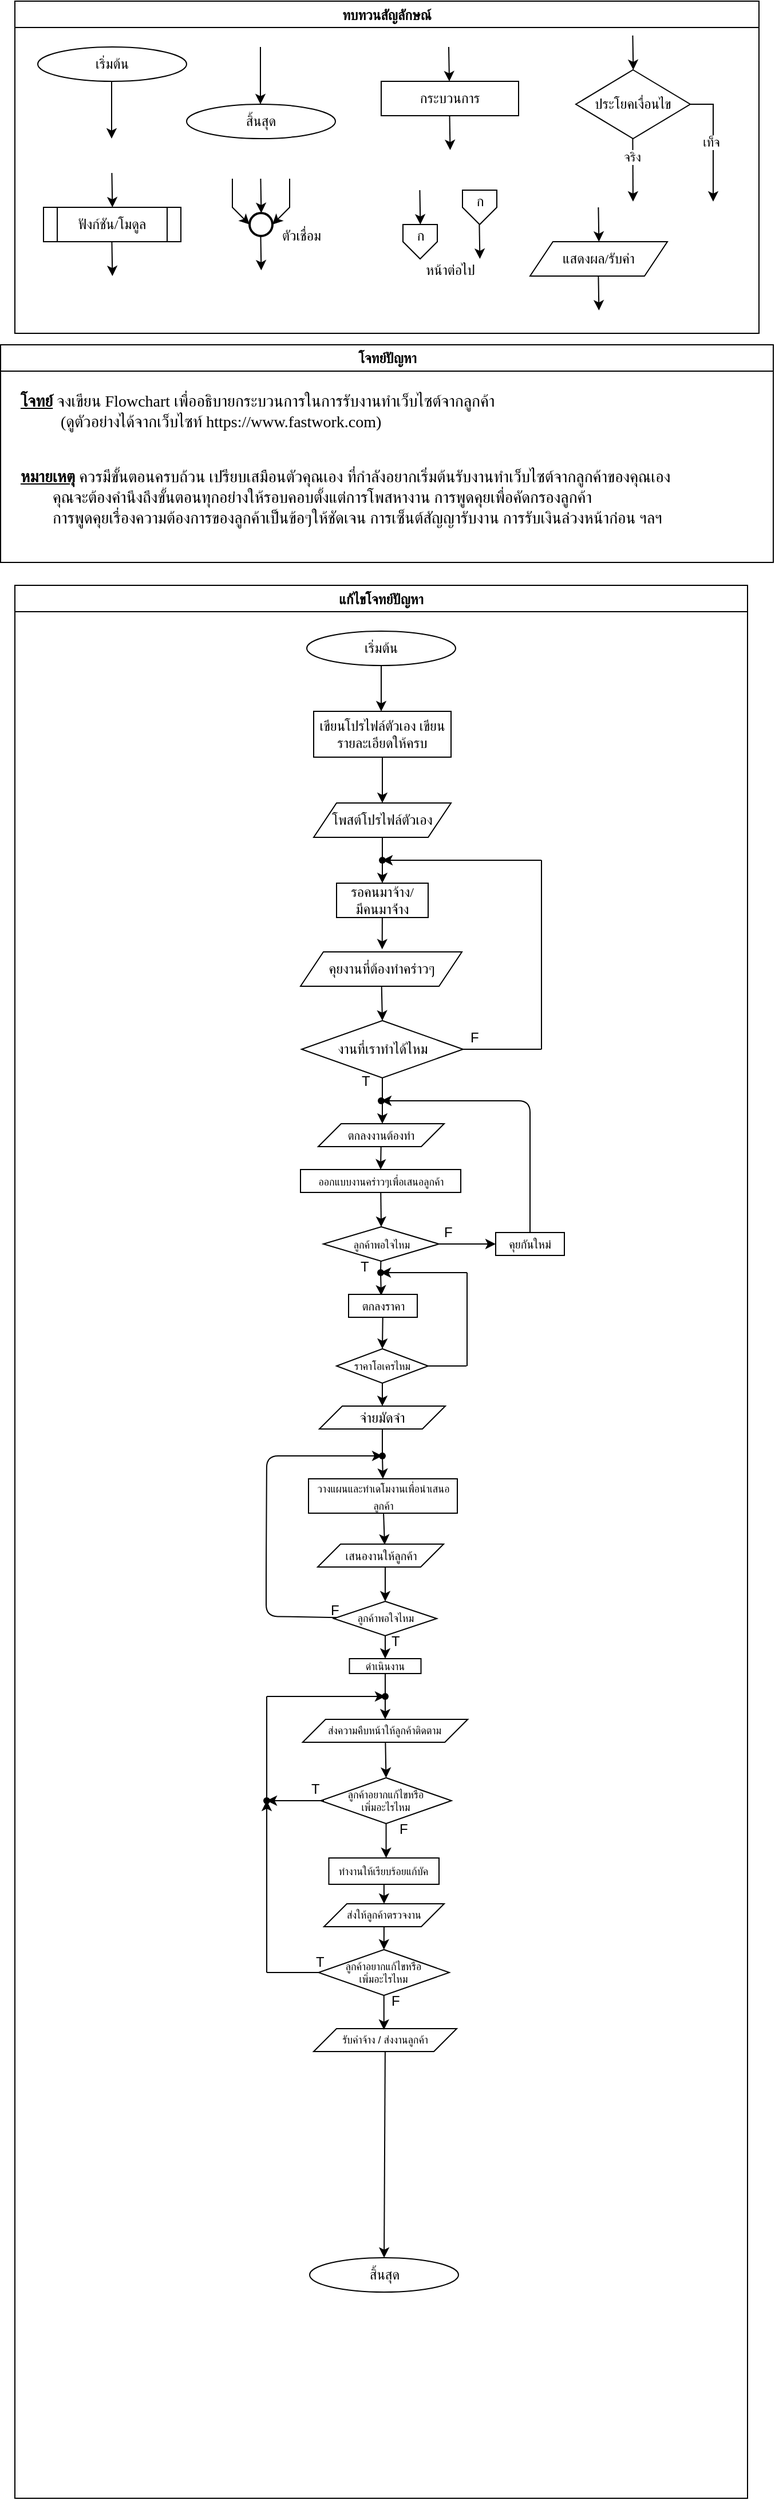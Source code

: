 <mxfile>
    <diagram id="C5RBs43oDa-KdzZeNtuy" name="Page-1">
        <mxGraphModel dx="4416" dy="2227" grid="1" gridSize="10" guides="1" tooltips="1" connect="1" arrows="1" fold="1" page="1" pageScale="1" pageWidth="827" pageHeight="1169" math="0" shadow="0">
            <root>
                <mxCell id="WIyWlLk6GJQsqaUBKTNV-0"/>
                <mxCell id="WIyWlLk6GJQsqaUBKTNV-1" parent="WIyWlLk6GJQsqaUBKTNV-0"/>
                <mxCell id="M7CGMbNuYNeq0SnUNNgH-6" value="ทบทวนสัญลักษณ์" style="swimlane;fontFamily=Sarabun;fontSource=https%3A%2F%2Ffonts.googleapis.com%2Fcss%3Ffamily%3DSarabun;" parent="WIyWlLk6GJQsqaUBKTNV-1" vertex="1">
                    <mxGeometry x="-720" y="20" width="650" height="290" as="geometry"/>
                </mxCell>
                <mxCell id="M7CGMbNuYNeq0SnUNNgH-2" value="&lt;font data-font-src=&quot;https://fonts.googleapis.com/css?family=Sarabun&quot; face=&quot;Sarabun&quot;&gt;เริ่มต้น&lt;/font&gt;" style="ellipse;whiteSpace=wrap;html=1;" parent="M7CGMbNuYNeq0SnUNNgH-6" vertex="1">
                    <mxGeometry x="20" y="40" width="130" height="30" as="geometry"/>
                </mxCell>
                <mxCell id="M7CGMbNuYNeq0SnUNNgH-5" value="" style="endArrow=classic;html=1;rounded=0;" parent="M7CGMbNuYNeq0SnUNNgH-6" edge="1">
                    <mxGeometry width="50" height="50" relative="1" as="geometry">
                        <mxPoint x="84.5" y="70" as="sourcePoint"/>
                        <mxPoint x="84.5" y="120" as="targetPoint"/>
                    </mxGeometry>
                </mxCell>
                <mxCell id="M7CGMbNuYNeq0SnUNNgH-3" value="&lt;font face=&quot;Sarabun&quot;&gt;สิ้นสุด&lt;/font&gt;" style="ellipse;whiteSpace=wrap;html=1;" parent="M7CGMbNuYNeq0SnUNNgH-6" vertex="1">
                    <mxGeometry x="150" y="90" width="130" height="30" as="geometry"/>
                </mxCell>
                <mxCell id="M7CGMbNuYNeq0SnUNNgH-4" value="" style="endArrow=classic;html=1;rounded=0;" parent="M7CGMbNuYNeq0SnUNNgH-6" edge="1">
                    <mxGeometry width="50" height="50" relative="1" as="geometry">
                        <mxPoint x="214.5" y="40" as="sourcePoint"/>
                        <mxPoint x="214.5" y="90" as="targetPoint"/>
                    </mxGeometry>
                </mxCell>
                <mxCell id="mvioNwK95yMqdUQ73LqQ-0" value="กระบวนการ" style="rounded=0;whiteSpace=wrap;html=1;fontFamily=Sarabun;fontSource=https%3A%2F%2Ffonts.googleapis.com%2Fcss%3Ffamily%3DSarabun;" parent="M7CGMbNuYNeq0SnUNNgH-6" vertex="1">
                    <mxGeometry x="320" y="70" width="120" height="30" as="geometry"/>
                </mxCell>
                <mxCell id="mvioNwK95yMqdUQ73LqQ-1" value="" style="endArrow=classic;html=1;rounded=0;" parent="M7CGMbNuYNeq0SnUNNgH-6" edge="1">
                    <mxGeometry width="50" height="50" relative="1" as="geometry">
                        <mxPoint x="379" y="40" as="sourcePoint"/>
                        <mxPoint x="379.5" y="70" as="targetPoint"/>
                    </mxGeometry>
                </mxCell>
                <mxCell id="mvioNwK95yMqdUQ73LqQ-2" value="" style="endArrow=classic;html=1;rounded=0;" parent="M7CGMbNuYNeq0SnUNNgH-6" edge="1">
                    <mxGeometry width="50" height="50" relative="1" as="geometry">
                        <mxPoint x="379.75" y="100" as="sourcePoint"/>
                        <mxPoint x="380.25" y="130" as="targetPoint"/>
                    </mxGeometry>
                </mxCell>
                <mxCell id="mvioNwK95yMqdUQ73LqQ-3" value="ประโยคเงื่อนไข" style="rhombus;whiteSpace=wrap;html=1;fontFamily=Sarabun;fontSource=https%3A%2F%2Ffonts.googleapis.com%2Fcss%3Ffamily%3DSarabun;" parent="M7CGMbNuYNeq0SnUNNgH-6" vertex="1">
                    <mxGeometry x="490" y="60" width="100" height="60" as="geometry"/>
                </mxCell>
                <mxCell id="mvioNwK95yMqdUQ73LqQ-4" value="" style="endArrow=classic;html=1;rounded=0;" parent="M7CGMbNuYNeq0SnUNNgH-6" edge="1">
                    <mxGeometry width="50" height="50" relative="1" as="geometry">
                        <mxPoint x="539.71" y="30" as="sourcePoint"/>
                        <mxPoint x="540.21" y="60" as="targetPoint"/>
                    </mxGeometry>
                </mxCell>
                <mxCell id="mvioNwK95yMqdUQ73LqQ-5" value="" style="endArrow=classic;html=1;rounded=0;" parent="M7CGMbNuYNeq0SnUNNgH-6" edge="1">
                    <mxGeometry width="50" height="50" relative="1" as="geometry">
                        <mxPoint x="539.71" y="120" as="sourcePoint"/>
                        <mxPoint x="540" y="175" as="targetPoint"/>
                    </mxGeometry>
                </mxCell>
                <mxCell id="mvioNwK95yMqdUQ73LqQ-7" value="จริง" style="edgeLabel;html=1;align=center;verticalAlign=middle;resizable=0;points=[];fontFamily=Sarabun;fontSource=https%3A%2F%2Ffonts.googleapis.com%2Fcss%3Ffamily%3DSarabun;" parent="mvioNwK95yMqdUQ73LqQ-5" vertex="1" connectable="0">
                    <mxGeometry x="-0.414" y="-1" relative="1" as="geometry">
                        <mxPoint as="offset"/>
                    </mxGeometry>
                </mxCell>
                <mxCell id="mvioNwK95yMqdUQ73LqQ-6" value="" style="endArrow=classic;html=1;rounded=0;exitX=1;exitY=0.5;exitDx=0;exitDy=0;" parent="M7CGMbNuYNeq0SnUNNgH-6" source="mvioNwK95yMqdUQ73LqQ-3" edge="1">
                    <mxGeometry width="50" height="50" relative="1" as="geometry">
                        <mxPoint x="620" y="95" as="sourcePoint"/>
                        <mxPoint x="610" y="175" as="targetPoint"/>
                        <Array as="points">
                            <mxPoint x="610" y="90"/>
                        </Array>
                    </mxGeometry>
                </mxCell>
                <mxCell id="mvioNwK95yMqdUQ73LqQ-8" value="&lt;font data-font-src=&quot;https://fonts.googleapis.com/css?family=Sarabun&quot; face=&quot;Sarabun&quot;&gt;เท็จ&lt;/font&gt;" style="edgeLabel;html=1;align=center;verticalAlign=middle;resizable=0;points=[];" parent="mvioNwK95yMqdUQ73LqQ-6" vertex="1" connectable="0">
                    <mxGeometry x="-0.002" y="-2" relative="1" as="geometry">
                        <mxPoint as="offset"/>
                    </mxGeometry>
                </mxCell>
                <mxCell id="mvioNwK95yMqdUQ73LqQ-9" value="&lt;font data-font-src=&quot;https://fonts.googleapis.com/css?family=Sarabun&quot; face=&quot;Sarabun&quot;&gt;ฟังก์ชัน/โมดูล&lt;/font&gt;" style="shape=process;whiteSpace=wrap;html=1;backgroundOutline=1;" parent="M7CGMbNuYNeq0SnUNNgH-6" vertex="1">
                    <mxGeometry x="25" y="180" width="120" height="30" as="geometry"/>
                </mxCell>
                <mxCell id="mvioNwK95yMqdUQ73LqQ-11" value="" style="endArrow=classic;html=1;rounded=0;" parent="M7CGMbNuYNeq0SnUNNgH-6" edge="1">
                    <mxGeometry width="50" height="50" relative="1" as="geometry">
                        <mxPoint x="84.71" y="150" as="sourcePoint"/>
                        <mxPoint x="85.21" y="180" as="targetPoint"/>
                    </mxGeometry>
                </mxCell>
                <mxCell id="mvioNwK95yMqdUQ73LqQ-12" value="" style="endArrow=classic;html=1;rounded=0;" parent="M7CGMbNuYNeq0SnUNNgH-6" edge="1">
                    <mxGeometry width="50" height="50" relative="1" as="geometry">
                        <mxPoint x="84.71" y="210" as="sourcePoint"/>
                        <mxPoint x="85.21" y="240" as="targetPoint"/>
                    </mxGeometry>
                </mxCell>
                <mxCell id="mvioNwK95yMqdUQ73LqQ-13" value="" style="strokeWidth=2;html=1;shape=mxgraph.flowchart.start_2;whiteSpace=wrap;" parent="M7CGMbNuYNeq0SnUNNgH-6" vertex="1">
                    <mxGeometry x="205" y="185" width="20" height="20" as="geometry"/>
                </mxCell>
                <mxCell id="mvioNwK95yMqdUQ73LqQ-16" value="" style="endArrow=classic;html=1;rounded=0;" parent="M7CGMbNuYNeq0SnUNNgH-6" edge="1">
                    <mxGeometry width="50" height="50" relative="1" as="geometry">
                        <mxPoint x="214.71" y="155" as="sourcePoint"/>
                        <mxPoint x="215.21" y="185" as="targetPoint"/>
                    </mxGeometry>
                </mxCell>
                <mxCell id="mvioNwK95yMqdUQ73LqQ-17" value="" style="endArrow=classic;html=1;rounded=0;entryX=0;entryY=0.5;entryDx=0;entryDy=0;entryPerimeter=0;" parent="M7CGMbNuYNeq0SnUNNgH-6" target="mvioNwK95yMqdUQ73LqQ-13" edge="1">
                    <mxGeometry width="50" height="50" relative="1" as="geometry">
                        <mxPoint x="190.0" y="155" as="sourcePoint"/>
                        <mxPoint x="190.5" y="185" as="targetPoint"/>
                        <Array as="points">
                            <mxPoint x="190" y="180"/>
                        </Array>
                    </mxGeometry>
                </mxCell>
                <mxCell id="mvioNwK95yMqdUQ73LqQ-18" value="" style="endArrow=classic;html=1;rounded=0;entryX=1;entryY=0.5;entryDx=0;entryDy=0;entryPerimeter=0;" parent="M7CGMbNuYNeq0SnUNNgH-6" target="mvioNwK95yMqdUQ73LqQ-13" edge="1">
                    <mxGeometry width="50" height="50" relative="1" as="geometry">
                        <mxPoint x="240.0" y="155" as="sourcePoint"/>
                        <mxPoint x="240.5" y="185" as="targetPoint"/>
                        <Array as="points">
                            <mxPoint x="240" y="180"/>
                        </Array>
                    </mxGeometry>
                </mxCell>
                <mxCell id="mvioNwK95yMqdUQ73LqQ-19" value="" style="endArrow=classic;html=1;rounded=0;" parent="M7CGMbNuYNeq0SnUNNgH-6" edge="1">
                    <mxGeometry width="50" height="50" relative="1" as="geometry">
                        <mxPoint x="214.71" y="205" as="sourcePoint"/>
                        <mxPoint x="215.21" y="235" as="targetPoint"/>
                    </mxGeometry>
                </mxCell>
                <mxCell id="mvioNwK95yMqdUQ73LqQ-20" value="&lt;font data-font-src=&quot;https://fonts.googleapis.com/css?family=Sarabun&quot; face=&quot;Sarabun&quot;&gt;ตัวเชื่อม&lt;/font&gt;" style="text;html=1;align=center;verticalAlign=middle;resizable=0;points=[];autosize=1;strokeColor=none;fillColor=none;" parent="M7CGMbNuYNeq0SnUNNgH-6" vertex="1">
                    <mxGeometry x="220" y="190" width="60" height="30" as="geometry"/>
                </mxCell>
                <mxCell id="mvioNwK95yMqdUQ73LqQ-25" value="" style="endArrow=classic;html=1;rounded=0;" parent="M7CGMbNuYNeq0SnUNNgH-6" edge="1">
                    <mxGeometry width="50" height="50" relative="1" as="geometry">
                        <mxPoint x="353.71" y="165" as="sourcePoint"/>
                        <mxPoint x="354.21" y="195" as="targetPoint"/>
                    </mxGeometry>
                </mxCell>
                <mxCell id="mvioNwK95yMqdUQ73LqQ-21" value="" style="verticalLabelPosition=bottom;verticalAlign=top;html=1;shape=offPageConnector;rounded=0;size=0.5;" parent="M7CGMbNuYNeq0SnUNNgH-6" vertex="1">
                    <mxGeometry x="339" y="195" width="30" height="30" as="geometry"/>
                </mxCell>
                <mxCell id="mvioNwK95yMqdUQ73LqQ-26" value="" style="endArrow=classic;html=1;rounded=0;" parent="M7CGMbNuYNeq0SnUNNgH-6" edge="1">
                    <mxGeometry width="50" height="50" relative="1" as="geometry">
                        <mxPoint x="405.71" y="195" as="sourcePoint"/>
                        <mxPoint x="406.21" y="225" as="targetPoint"/>
                    </mxGeometry>
                </mxCell>
                <mxCell id="mvioNwK95yMqdUQ73LqQ-27" value="" style="verticalLabelPosition=bottom;verticalAlign=top;html=1;shape=offPageConnector;rounded=0;size=0.5;" parent="M7CGMbNuYNeq0SnUNNgH-6" vertex="1">
                    <mxGeometry x="391" y="165" width="30" height="30" as="geometry"/>
                </mxCell>
                <mxCell id="mvioNwK95yMqdUQ73LqQ-28" value="หน้าต่อไป" style="text;html=1;align=center;verticalAlign=middle;resizable=0;points=[];autosize=1;strokeColor=none;fillColor=none;fontFamily=Sarabun;fontSource=https%3A%2F%2Ffonts.googleapis.com%2Fcss%3Ffamily%3DSarabun;" parent="M7CGMbNuYNeq0SnUNNgH-6" vertex="1">
                    <mxGeometry x="345" y="220" width="70" height="30" as="geometry"/>
                </mxCell>
                <mxCell id="mvioNwK95yMqdUQ73LqQ-29" value="ก" style="text;html=1;align=center;verticalAlign=middle;resizable=0;points=[];autosize=1;strokeColor=none;fillColor=none;fontFamily=Sarabun;fontSource=https%3A%2F%2Ffonts.googleapis.com%2Fcss%3Ffamily%3DSarabun;" parent="M7CGMbNuYNeq0SnUNNgH-6" vertex="1">
                    <mxGeometry x="339" y="190" width="30" height="30" as="geometry"/>
                </mxCell>
                <mxCell id="mvioNwK95yMqdUQ73LqQ-30" value="ก" style="text;html=1;align=center;verticalAlign=middle;resizable=0;points=[];autosize=1;strokeColor=none;fillColor=none;fontFamily=Sarabun;fontSource=https%3A%2F%2Ffonts.googleapis.com%2Fcss%3Ffamily%3DSarabun;" parent="M7CGMbNuYNeq0SnUNNgH-6" vertex="1">
                    <mxGeometry x="391" y="160" width="30" height="30" as="geometry"/>
                </mxCell>
                <mxCell id="mvioNwK95yMqdUQ73LqQ-32" value="แสดงผล/รับค่า" style="shape=parallelogram;perimeter=parallelogramPerimeter;whiteSpace=wrap;html=1;fixedSize=1;fontFamily=Sarabun;fontSource=https%3A%2F%2Ffonts.googleapis.com%2Fcss%3Ffamily%3DSarabun;" parent="M7CGMbNuYNeq0SnUNNgH-6" vertex="1">
                    <mxGeometry x="450" y="210" width="120" height="30" as="geometry"/>
                </mxCell>
                <mxCell id="mvioNwK95yMqdUQ73LqQ-33" value="" style="endArrow=classic;html=1;rounded=0;" parent="M7CGMbNuYNeq0SnUNNgH-6" edge="1">
                    <mxGeometry width="50" height="50" relative="1" as="geometry">
                        <mxPoint x="509.71" y="180" as="sourcePoint"/>
                        <mxPoint x="510.21" y="210" as="targetPoint"/>
                    </mxGeometry>
                </mxCell>
                <mxCell id="mvioNwK95yMqdUQ73LqQ-34" value="" style="endArrow=classic;html=1;rounded=0;" parent="M7CGMbNuYNeq0SnUNNgH-6" edge="1">
                    <mxGeometry width="50" height="50" relative="1" as="geometry">
                        <mxPoint x="509.71" y="240" as="sourcePoint"/>
                        <mxPoint x="510.21" y="270" as="targetPoint"/>
                    </mxGeometry>
                </mxCell>
                <mxCell id="mvioNwK95yMqdUQ73LqQ-36" value="แก้ไขโจทย์ปัญหา" style="swimlane;fontFamily=Sarabun;fontSource=https%3A%2F%2Ffonts.googleapis.com%2Fcss%3Ffamily%3DSarabun;" parent="WIyWlLk6GJQsqaUBKTNV-1" vertex="1">
                    <mxGeometry x="-720" y="530" width="640" height="1670" as="geometry"/>
                </mxCell>
                <mxCell id="mvioNwK95yMqdUQ73LqQ-35" value="&lt;font data-font-src=&quot;https://fonts.googleapis.com/css?family=Sarabun&quot; face=&quot;Sarabun&quot;&gt;เริ่มต้น&lt;/font&gt;" style="ellipse;whiteSpace=wrap;html=1;" parent="mvioNwK95yMqdUQ73LqQ-36" vertex="1">
                    <mxGeometry x="255" y="40" width="130" height="30" as="geometry"/>
                </mxCell>
                <mxCell id="mvioNwK95yMqdUQ73LqQ-69" value="&lt;font face=&quot;Sarabun&quot;&gt;สิ้นสุด&lt;/font&gt;" style="ellipse;whiteSpace=wrap;html=1;" parent="mvioNwK95yMqdUQ73LqQ-36" vertex="1">
                    <mxGeometry x="257.5" y="1460" width="130" height="30" as="geometry"/>
                </mxCell>
                <mxCell id="8" style="edgeStyle=none;html=1;entryX=0.5;entryY=0;entryDx=0;entryDy=0;" parent="mvioNwK95yMqdUQ73LqQ-36" source="2" target="7" edge="1">
                    <mxGeometry relative="1" as="geometry"/>
                </mxCell>
                <mxCell id="2" value="โพสต์โปรไฟล์ตัวเอง" style="shape=parallelogram;perimeter=parallelogramPerimeter;whiteSpace=wrap;html=1;fixedSize=1;fontFamily=Sarabun;fontSource=https%3A%2F%2Ffonts.googleapis.com%2Fcss%3Ffamily%3DSarabun;" parent="mvioNwK95yMqdUQ73LqQ-36" vertex="1">
                    <mxGeometry x="261" y="190" width="120" height="30" as="geometry"/>
                </mxCell>
                <mxCell id="5" style="edgeStyle=none;html=1;entryX=0.5;entryY=0;entryDx=0;entryDy=0;" parent="mvioNwK95yMqdUQ73LqQ-36" source="4" target="2" edge="1">
                    <mxGeometry relative="1" as="geometry"/>
                </mxCell>
                <mxCell id="4" value="เขียนโปรไฟล์ตัวเอง เขียนรายละเอียดให้ครบ" style="rounded=0;whiteSpace=wrap;html=1;fontFamily=Sarabun;fontSource=https%3A%2F%2Ffonts.googleapis.com%2Fcss%3Ffamily%3DSarabun;" parent="mvioNwK95yMqdUQ73LqQ-36" vertex="1">
                    <mxGeometry x="261" y="110" width="120" height="40" as="geometry"/>
                </mxCell>
                <mxCell id="24" style="edgeStyle=none;html=1;entryX=0.506;entryY=-0.073;entryDx=0;entryDy=0;entryPerimeter=0;endArrow=classic;endFill=1;" parent="mvioNwK95yMqdUQ73LqQ-36" source="7" target="23" edge="1">
                    <mxGeometry relative="1" as="geometry"/>
                </mxCell>
                <mxCell id="7" value="รอคนมาจ้าง/&lt;br&gt;มีคนมาจ้่าง" style="rounded=0;whiteSpace=wrap;html=1;fontFamily=Sarabun;fontSource=https%3A%2F%2Ffonts.googleapis.com%2Fcss%3Ffamily%3DSarabun;" parent="mvioNwK95yMqdUQ73LqQ-36" vertex="1">
                    <mxGeometry x="281" y="260" width="80" height="30" as="geometry"/>
                </mxCell>
                <mxCell id="10" value="งานที่เราทำได้ไหม" style="rhombus;whiteSpace=wrap;html=1;" parent="mvioNwK95yMqdUQ73LqQ-36" vertex="1">
                    <mxGeometry x="250.5" y="380" width="141" height="50" as="geometry"/>
                </mxCell>
                <mxCell id="14" style="edgeStyle=none;html=1;endArrow=classic;endFill=1;entryX=0.45;entryY=0.39;entryDx=0;entryDy=0;entryPerimeter=0;" parent="mvioNwK95yMqdUQ73LqQ-36" target="13" edge="1">
                    <mxGeometry relative="1" as="geometry">
                        <mxPoint x="488.5" y="290" as="targetPoint"/>
                        <mxPoint x="460" y="240" as="sourcePoint"/>
                    </mxGeometry>
                </mxCell>
                <mxCell id="19" style="edgeStyle=none;html=1;endArrow=none;endFill=0;" parent="mvioNwK95yMqdUQ73LqQ-36" edge="1">
                    <mxGeometry relative="1" as="geometry">
                        <mxPoint x="460" y="400" as="targetPoint"/>
                        <mxPoint x="460" y="240" as="sourcePoint"/>
                    </mxGeometry>
                </mxCell>
                <mxCell id="25" style="edgeStyle=none;html=1;entryX=0.5;entryY=0;entryDx=0;entryDy=0;endArrow=classic;endFill=1;" parent="mvioNwK95yMqdUQ73LqQ-36" source="23" target="10" edge="1">
                    <mxGeometry relative="1" as="geometry"/>
                </mxCell>
                <mxCell id="23" value="คุยงานที่ต้องทำคร่าวๆ" style="shape=parallelogram;perimeter=parallelogramPerimeter;whiteSpace=wrap;html=1;fixedSize=1;fontFamily=Sarabun;fontSource=https%3A%2F%2Ffonts.googleapis.com%2Fcss%3Ffamily%3DSarabun;" parent="mvioNwK95yMqdUQ73LqQ-36" vertex="1">
                    <mxGeometry x="249.5" y="320" width="141" height="30" as="geometry"/>
                </mxCell>
                <mxCell id="26" value="F" style="text;strokeColor=none;fillColor=none;align=left;verticalAlign=middle;spacingLeft=4;spacingRight=4;overflow=hidden;points=[[0,0.5],[1,0.5]];portConstraint=eastwest;rotatable=0;whiteSpace=wrap;html=1;" parent="mvioNwK95yMqdUQ73LqQ-36" vertex="1">
                    <mxGeometry x="391.5" y="380" width="80" height="30" as="geometry"/>
                </mxCell>
                <mxCell id="27" value="T" style="text;strokeColor=none;fillColor=none;align=left;verticalAlign=middle;spacingLeft=4;spacingRight=4;overflow=hidden;points=[[0,0.5],[1,0.5]];portConstraint=eastwest;rotatable=0;whiteSpace=wrap;html=1;" parent="mvioNwK95yMqdUQ73LqQ-36" vertex="1">
                    <mxGeometry x="297" y="423" width="80" height="20" as="geometry"/>
                </mxCell>
                <mxCell id="32" style="edgeStyle=none;html=1;entryX=0.5;entryY=0;entryDx=0;entryDy=0;fontSize=9;" edge="1" parent="mvioNwK95yMqdUQ73LqQ-36" target="31">
                    <mxGeometry relative="1" as="geometry">
                        <mxPoint x="323.5" y="857" as="sourcePoint"/>
                    </mxGeometry>
                </mxCell>
                <mxCell id="45" style="edgeStyle=none;html=1;entryX=0.532;entryY=0.023;entryDx=0;entryDy=0;fontSize=10;endArrow=classic;endFill=1;entryPerimeter=0;" edge="1" parent="mvioNwK95yMqdUQ73LqQ-36" source="28" target="43">
                    <mxGeometry relative="1" as="geometry"/>
                </mxCell>
                <mxCell id="28" value="&lt;font style=&quot;font-size: 9px;&quot;&gt;วางแผนและทำเดโมงานเพื่อนำเสนอลูกค้า&lt;/font&gt;" style="rounded=0;whiteSpace=wrap;html=1;fontFamily=Sarabun;fontSource=https%3A%2F%2Ffonts.googleapis.com%2Fcss%3Ffamily%3DSarabun;" parent="mvioNwK95yMqdUQ73LqQ-36" vertex="1">
                    <mxGeometry x="256.5" y="780" width="130" height="30" as="geometry"/>
                </mxCell>
                <mxCell id="50" style="edgeStyle=none;html=1;entryX=0.5;entryY=0;entryDx=0;entryDy=0;fontSize=9;endArrow=classic;endFill=1;" edge="1" parent="mvioNwK95yMqdUQ73LqQ-36" source="29" target="44">
                    <mxGeometry relative="1" as="geometry"/>
                </mxCell>
                <mxCell id="29" value="&lt;font style=&quot;font-size: 10px;&quot;&gt;ตกลงงานต้องทำ&lt;/font&gt;" style="shape=parallelogram;perimeter=parallelogramPerimeter;whiteSpace=wrap;html=1;fixedSize=1;fontFamily=Sarabun;fontSource=https%3A%2F%2Ffonts.googleapis.com%2Fcss%3Ffamily%3DSarabun;" parent="mvioNwK95yMqdUQ73LqQ-36" vertex="1">
                    <mxGeometry x="265" y="470" width="110" height="20" as="geometry"/>
                </mxCell>
                <mxCell id="31" value="ลูกค้าพอใจไหม" style="rhombus;whiteSpace=wrap;html=1;fontSize=9;" vertex="1" parent="mvioNwK95yMqdUQ73LqQ-36">
                    <mxGeometry x="278.5" y="887" width="90" height="30" as="geometry"/>
                </mxCell>
                <mxCell id="39" value="" style="shape=waypoint;sketch=0;fillStyle=solid;size=6;pointerEvents=1;points=[];fillColor=none;resizable=0;rotatable=0;perimeter=centerPerimeter;snapToPoint=1;fontSize=9;" vertex="1" parent="mvioNwK95yMqdUQ73LqQ-36">
                    <mxGeometry x="310" y="440" width="20" height="20" as="geometry"/>
                </mxCell>
                <mxCell id="43" value="&lt;font style=&quot;font-size: 10px;&quot;&gt;เสนองานให้ลูกค้า&lt;/font&gt;" style="shape=parallelogram;perimeter=parallelogramPerimeter;whiteSpace=wrap;html=1;fixedSize=1;fontFamily=Sarabun;fontSource=https%3A%2F%2Ffonts.googleapis.com%2Fcss%3Ffamily%3DSarabun;" vertex="1" parent="mvioNwK95yMqdUQ73LqQ-36">
                    <mxGeometry x="264.5" y="837" width="110" height="20" as="geometry"/>
                </mxCell>
                <mxCell id="49" style="edgeStyle=none;html=1;entryX=0.5;entryY=0;entryDx=0;entryDy=0;fontSize=9;endArrow=classic;endFill=1;" edge="1" parent="mvioNwK95yMqdUQ73LqQ-36" source="44" target="48">
                    <mxGeometry relative="1" as="geometry"/>
                </mxCell>
                <mxCell id="44" value="&lt;font style=&quot;font-size: 9px;&quot;&gt;ออกแบบงานคร่าวๆเพื่อเสนอลูกค้า&lt;/font&gt;" style="rounded=0;whiteSpace=wrap;html=1;fontFamily=Sarabun;fontSource=https%3A%2F%2Ffonts.googleapis.com%2Fcss%3Ffamily%3DSarabun;" vertex="1" parent="mvioNwK95yMqdUQ73LqQ-36">
                    <mxGeometry x="249.5" y="510" width="140" height="20" as="geometry"/>
                </mxCell>
                <mxCell id="68" style="edgeStyle=none;html=1;entryX=0.5;entryY=0;entryDx=0;entryDy=0;fontSize=9;endArrow=classic;endFill=1;startArrow=none;" edge="1" parent="mvioNwK95yMqdUQ73LqQ-36" source="75" target="28">
                    <mxGeometry relative="1" as="geometry"/>
                </mxCell>
                <mxCell id="46" value="จ่ายมัดจำ" style="shape=parallelogram;perimeter=parallelogramPerimeter;whiteSpace=wrap;html=1;fixedSize=1;fontFamily=Sarabun;fontSource=https%3A%2F%2Ffonts.googleapis.com%2Fcss%3Ffamily%3DSarabun;" vertex="1" parent="mvioNwK95yMqdUQ73LqQ-36">
                    <mxGeometry x="266" y="716.5" width="110" height="20" as="geometry"/>
                </mxCell>
                <mxCell id="55" style="edgeStyle=none;html=1;fontSize=9;endArrow=classic;endFill=1;startArrow=none;" edge="1" parent="mvioNwK95yMqdUQ73LqQ-36" source="63">
                    <mxGeometry relative="1" as="geometry">
                        <mxPoint x="320" y="620" as="targetPoint"/>
                    </mxGeometry>
                </mxCell>
                <mxCell id="48" value="&lt;font style=&quot;font-size: 9px;&quot;&gt;ลูกค้าพอใจไหม&lt;/font&gt;" style="rhombus;whiteSpace=wrap;html=1;" vertex="1" parent="mvioNwK95yMqdUQ73LqQ-36">
                    <mxGeometry x="269.5" y="560" width="101" height="30" as="geometry"/>
                </mxCell>
                <mxCell id="52" value="&lt;font size=&quot;1&quot;&gt;คุยกันใหม่&lt;/font&gt;" style="rounded=0;whiteSpace=wrap;html=1;fontFamily=Sarabun;fontSource=https%3A%2F%2Ffonts.googleapis.com%2Fcss%3Ffamily%3DSarabun;" vertex="1" parent="mvioNwK95yMqdUQ73LqQ-36">
                    <mxGeometry x="420" y="565" width="60" height="20" as="geometry"/>
                </mxCell>
                <mxCell id="58" style="edgeStyle=none;html=1;entryX=0.5;entryY=0;entryDx=0;entryDy=0;fontSize=9;endArrow=classic;endFill=1;" edge="1" parent="mvioNwK95yMqdUQ73LqQ-36" source="56" target="57">
                    <mxGeometry relative="1" as="geometry"/>
                </mxCell>
                <mxCell id="56" value="&lt;font size=&quot;1&quot;&gt;ตกลงราคา&lt;/font&gt;" style="rounded=0;whiteSpace=wrap;html=1;fontFamily=Sarabun;fontSource=https%3A%2F%2Ffonts.googleapis.com%2Fcss%3Ffamily%3DSarabun;" vertex="1" parent="mvioNwK95yMqdUQ73LqQ-36">
                    <mxGeometry x="291.5" y="619" width="60" height="20" as="geometry"/>
                </mxCell>
                <mxCell id="59" style="edgeStyle=none;html=1;entryX=0.5;entryY=0;entryDx=0;entryDy=0;fontSize=9;endArrow=classic;endFill=1;" edge="1" parent="mvioNwK95yMqdUQ73LqQ-36" source="57" target="46">
                    <mxGeometry relative="1" as="geometry"/>
                </mxCell>
                <mxCell id="57" value="ราคาโอเครไหม" style="rhombus;whiteSpace=wrap;html=1;fontSize=9;" vertex="1" parent="mvioNwK95yMqdUQ73LqQ-36">
                    <mxGeometry x="281" y="666.5" width="80" height="30" as="geometry"/>
                </mxCell>
                <mxCell id="60" style="edgeStyle=none;html=1;fontSize=9;endArrow=none;endFill=0;" edge="1" parent="mvioNwK95yMqdUQ73LqQ-36" source="57">
                    <mxGeometry relative="1" as="geometry">
                        <mxPoint x="394.5" y="681.5" as="targetPoint"/>
                    </mxGeometry>
                </mxCell>
                <mxCell id="65" value="" style="edgeStyle=none;html=1;fontSize=9;endArrow=none;endFill=1;" edge="1" parent="mvioNwK95yMqdUQ73LqQ-36" source="48" target="63">
                    <mxGeometry relative="1" as="geometry">
                        <mxPoint x="-400" y="1120" as="sourcePoint"/>
                        <mxPoint x="-400" y="1150" as="targetPoint"/>
                    </mxGeometry>
                </mxCell>
                <mxCell id="63" value="" style="shape=waypoint;sketch=0;fillStyle=solid;size=6;pointerEvents=1;points=[];fillColor=none;resizable=0;rotatable=0;perimeter=centerPerimeter;snapToPoint=1;fontSize=9;" vertex="1" parent="mvioNwK95yMqdUQ73LqQ-36">
                    <mxGeometry x="309.5" y="590" width="20" height="20" as="geometry"/>
                </mxCell>
                <mxCell id="67" style="edgeStyle=none;html=1;fontSize=9;endArrow=classic;endFill=1;" edge="1" parent="mvioNwK95yMqdUQ73LqQ-36" target="63">
                    <mxGeometry relative="1" as="geometry">
                        <mxPoint x="395" y="600" as="sourcePoint"/>
                    </mxGeometry>
                </mxCell>
                <mxCell id="62" style="edgeStyle=none;html=1;fontSize=9;endArrow=none;endFill=0;" edge="1" parent="mvioNwK95yMqdUQ73LqQ-36">
                    <mxGeometry relative="1" as="geometry">
                        <mxPoint x="395" y="600" as="targetPoint"/>
                        <mxPoint x="395" y="680" as="sourcePoint"/>
                    </mxGeometry>
                </mxCell>
                <mxCell id="71" value="F" style="text;strokeColor=none;fillColor=none;align=left;verticalAlign=middle;spacingLeft=4;spacingRight=4;overflow=hidden;points=[[0,0.5],[1,0.5]];portConstraint=eastwest;rotatable=0;whiteSpace=wrap;html=1;" vertex="1" parent="mvioNwK95yMqdUQ73LqQ-36">
                    <mxGeometry x="368.5" y="550" width="80" height="30" as="geometry"/>
                </mxCell>
                <mxCell id="72" value="T" style="text;strokeColor=none;fillColor=none;align=left;verticalAlign=middle;spacingLeft=4;spacingRight=4;overflow=hidden;points=[[0,0.5],[1,0.5]];portConstraint=eastwest;rotatable=0;whiteSpace=wrap;html=1;" vertex="1" parent="mvioNwK95yMqdUQ73LqQ-36">
                    <mxGeometry x="296" y="585" width="80" height="20" as="geometry"/>
                </mxCell>
                <mxCell id="76" value="" style="edgeStyle=none;html=1;entryDx=0;entryDy=0;fontSize=9;endArrow=none;endFill=1;" edge="1" parent="mvioNwK95yMqdUQ73LqQ-36" source="46" target="75">
                    <mxGeometry relative="1" as="geometry">
                        <mxPoint x="-398.907" y="1266.5" as="sourcePoint"/>
                        <mxPoint x="-398.5" y="1310" as="targetPoint"/>
                    </mxGeometry>
                </mxCell>
                <mxCell id="75" value="" style="shape=waypoint;sketch=0;fillStyle=solid;size=6;pointerEvents=1;points=[];fillColor=none;resizable=0;rotatable=0;perimeter=centerPerimeter;snapToPoint=1;fontSize=9;" vertex="1" parent="mvioNwK95yMqdUQ73LqQ-36">
                    <mxGeometry x="311" y="750" width="20" height="20" as="geometry"/>
                </mxCell>
                <mxCell id="33" style="edgeStyle=none;html=1;fontSize=9;endArrow=classic;endFill=1;" edge="1" parent="mvioNwK95yMqdUQ73LqQ-36" source="31" target="75">
                    <mxGeometry relative="1" as="geometry">
                        <mxPoint x="219.5" y="850" as="targetPoint"/>
                        <Array as="points">
                            <mxPoint x="219.5" y="900"/>
                            <mxPoint x="219.5" y="855"/>
                            <mxPoint x="220" y="760"/>
                        </Array>
                    </mxGeometry>
                </mxCell>
                <mxCell id="79" style="edgeStyle=none;html=1;entryX=0.5;entryY=0;entryDx=0;entryDy=0;fontSize=9;endArrow=classic;endFill=1;startArrow=none;" edge="1" parent="mvioNwK95yMqdUQ73LqQ-36" source="83" target="78">
                    <mxGeometry relative="1" as="geometry"/>
                </mxCell>
                <mxCell id="77" value="ดำเนินงาน" style="rounded=0;whiteSpace=wrap;html=1;fontSize=9;" vertex="1" parent="mvioNwK95yMqdUQ73LqQ-36">
                    <mxGeometry x="292.25" y="937" width="62.5" height="13" as="geometry"/>
                </mxCell>
                <mxCell id="81" style="edgeStyle=none;html=1;entryX=0.5;entryY=0;entryDx=0;entryDy=0;fontSize=9;endArrow=classic;endFill=1;" edge="1" parent="mvioNwK95yMqdUQ73LqQ-36" source="78" target="80">
                    <mxGeometry relative="1" as="geometry"/>
                </mxCell>
                <mxCell id="78" value="ส่งความคืบหน้าให้ลูกค้าติดตาม" style="shape=parallelogram;perimeter=parallelogramPerimeter;whiteSpace=wrap;html=1;fixedSize=1;fontSize=9;" vertex="1" parent="mvioNwK95yMqdUQ73LqQ-36">
                    <mxGeometry x="251.37" y="990" width="144.25" height="20" as="geometry"/>
                </mxCell>
                <mxCell id="88" style="edgeStyle=none;html=1;entryX=0.52;entryY=0;entryDx=0;entryDy=0;entryPerimeter=0;fontSize=9;endArrow=classic;endFill=1;" edge="1" parent="mvioNwK95yMqdUQ73LqQ-36" source="80" target="87">
                    <mxGeometry relative="1" as="geometry"/>
                </mxCell>
                <mxCell id="80" value="ลูกค้าอยากแก้ไขหรือ&lt;br&gt;เพิ่มอะไรไหม" style="rhombus;whiteSpace=wrap;html=1;fontSize=9;" vertex="1" parent="mvioNwK95yMqdUQ73LqQ-36">
                    <mxGeometry x="267.13" y="1041" width="114.25" height="40" as="geometry"/>
                </mxCell>
                <mxCell id="84" value="" style="edgeStyle=none;html=1;entryDx=0;entryDy=0;fontSize=9;endArrow=none;endFill=1;" edge="1" parent="mvioNwK95yMqdUQ73LqQ-36" source="77" target="83">
                    <mxGeometry relative="1" as="geometry">
                        <mxPoint x="-395.959" y="1490" as="sourcePoint"/>
                        <mxPoint x="-396.505" y="1520" as="targetPoint"/>
                    </mxGeometry>
                </mxCell>
                <mxCell id="83" value="" style="shape=waypoint;sketch=0;fillStyle=solid;size=6;pointerEvents=1;points=[];fillColor=none;resizable=0;rotatable=0;perimeter=centerPerimeter;snapToPoint=1;fontSize=9;" vertex="1" parent="mvioNwK95yMqdUQ73LqQ-36">
                    <mxGeometry x="313.49" y="960" width="20" height="20" as="geometry"/>
                </mxCell>
                <mxCell id="86" value="F" style="text;strokeColor=none;fillColor=none;align=left;verticalAlign=middle;spacingLeft=4;spacingRight=4;overflow=hidden;points=[[0,0.5],[1,0.5]];portConstraint=eastwest;rotatable=0;whiteSpace=wrap;html=1;" vertex="1" parent="mvioNwK95yMqdUQ73LqQ-36">
                    <mxGeometry x="329.5" y="1071" width="80" height="30" as="geometry"/>
                </mxCell>
                <mxCell id="90" style="edgeStyle=none;html=1;entryX=0.5;entryY=0;entryDx=0;entryDy=0;fontSize=9;endArrow=classic;endFill=1;" edge="1" parent="mvioNwK95yMqdUQ73LqQ-36" source="87" target="91">
                    <mxGeometry relative="1" as="geometry"/>
                </mxCell>
                <mxCell id="87" value="ทำงานให้เรียบร้อยแก้บัค" style="rounded=0;whiteSpace=wrap;html=1;fontSize=9;" vertex="1" parent="mvioNwK95yMqdUQ73LqQ-36">
                    <mxGeometry x="274.25" y="1111" width="96.25" height="23" as="geometry"/>
                </mxCell>
                <mxCell id="89" value="ลูกค้าอยากแก้ไขหรือ&lt;br&gt;เพิ่มอะไรไหม" style="rhombus;whiteSpace=wrap;html=1;fontSize=9;" vertex="1" parent="mvioNwK95yMqdUQ73LqQ-36">
                    <mxGeometry x="265.25" y="1191" width="114.25" height="40" as="geometry"/>
                </mxCell>
                <mxCell id="92" style="edgeStyle=none;html=1;entryX=0.5;entryY=0;entryDx=0;entryDy=0;fontSize=9;endArrow=classic;endFill=1;" edge="1" parent="mvioNwK95yMqdUQ73LqQ-36" source="91" target="89">
                    <mxGeometry relative="1" as="geometry"/>
                </mxCell>
                <mxCell id="91" value="ส่งให้ลูกค้าตรวจงาน" style="shape=parallelogram;perimeter=parallelogramPerimeter;whiteSpace=wrap;html=1;fixedSize=1;fontSize=9;" vertex="1" parent="mvioNwK95yMqdUQ73LqQ-36">
                    <mxGeometry x="270" y="1151" width="105" height="20" as="geometry"/>
                </mxCell>
                <mxCell id="95" style="edgeStyle=none;html=1;fontSize=9;endArrow=classic;endFill=1;exitX=0.025;exitY=0.5;exitDx=0;exitDy=0;exitPerimeter=0;" edge="1" parent="mvioNwK95yMqdUQ73LqQ-36" source="80" target="101">
                    <mxGeometry relative="1" as="geometry">
                        <mxPoint x="163.28" y="1032.78" as="sourcePoint"/>
                        <mxPoint x="170" y="1051" as="targetPoint"/>
                    </mxGeometry>
                </mxCell>
                <mxCell id="96" style="edgeStyle=none;html=1;fontSize=9;endArrow=classic;endFill=1;entryX=0.436;entryY=0.376;entryDx=0;entryDy=0;entryPerimeter=0;" edge="1" parent="mvioNwK95yMqdUQ73LqQ-36" target="83">
                    <mxGeometry relative="1" as="geometry">
                        <mxPoint x="190" y="940" as="targetPoint"/>
                        <mxPoint x="220" y="970" as="sourcePoint"/>
                    </mxGeometry>
                </mxCell>
                <mxCell id="93" style="edgeStyle=none;html=1;fontSize=9;endArrow=classic;endFill=1;startArrow=none;" edge="1" parent="mvioNwK95yMqdUQ73LqQ-36" target="101">
                    <mxGeometry relative="1" as="geometry">
                        <mxPoint x="220" y="961" as="targetPoint"/>
                        <mxPoint x="220" y="1211" as="sourcePoint"/>
                        <Array as="points"/>
                    </mxGeometry>
                </mxCell>
                <mxCell id="100" style="edgeStyle=none;html=1;entryX=0;entryY=0.5;entryDx=0;entryDy=0;fontSize=9;endArrow=none;endFill=0;" edge="1" parent="mvioNwK95yMqdUQ73LqQ-36" target="89">
                    <mxGeometry relative="1" as="geometry">
                        <mxPoint x="220" y="1211" as="sourcePoint"/>
                    </mxGeometry>
                </mxCell>
                <mxCell id="101" value="" style="shape=waypoint;sketch=0;fillStyle=solid;size=6;pointerEvents=1;points=[];fillColor=none;resizable=0;rotatable=0;perimeter=centerPerimeter;snapToPoint=1;fontSize=9;" vertex="1" parent="mvioNwK95yMqdUQ73LqQ-36">
                    <mxGeometry x="210" y="1051" width="20" height="20" as="geometry"/>
                </mxCell>
                <mxCell id="104" value="T" style="text;strokeColor=none;fillColor=none;align=left;verticalAlign=middle;spacingLeft=4;spacingRight=4;overflow=hidden;points=[[0,0.5],[1,0.5]];portConstraint=eastwest;rotatable=0;whiteSpace=wrap;html=1;" vertex="1" parent="mvioNwK95yMqdUQ73LqQ-36">
                    <mxGeometry x="253.49" y="1041" width="80" height="20" as="geometry"/>
                </mxCell>
                <mxCell id="105" value="T" style="text;strokeColor=none;fillColor=none;align=left;verticalAlign=middle;spacingLeft=4;spacingRight=4;overflow=hidden;points=[[0,0.5],[1,0.5]];portConstraint=eastwest;rotatable=0;whiteSpace=wrap;html=1;" vertex="1" parent="mvioNwK95yMqdUQ73LqQ-36">
                    <mxGeometry x="323.13" y="912" width="25.74" height="20" as="geometry"/>
                </mxCell>
                <mxCell id="106" value="F" style="text;strokeColor=none;fillColor=none;align=left;verticalAlign=middle;spacingLeft=4;spacingRight=4;overflow=hidden;points=[[0,0.5],[1,0.5]];portConstraint=eastwest;rotatable=0;whiteSpace=wrap;html=1;" vertex="1" parent="mvioNwK95yMqdUQ73LqQ-36">
                    <mxGeometry x="270" y="880" width="20.5" height="30" as="geometry"/>
                </mxCell>
                <mxCell id="107" value="T" style="text;strokeColor=none;fillColor=none;align=left;verticalAlign=middle;spacingLeft=4;spacingRight=4;overflow=hidden;points=[[0,0.5],[1,0.5]];portConstraint=eastwest;rotatable=0;whiteSpace=wrap;html=1;" vertex="1" parent="mvioNwK95yMqdUQ73LqQ-36">
                    <mxGeometry x="256.5" y="1191" width="25.74" height="22" as="geometry"/>
                </mxCell>
                <mxCell id="108" value="F" style="text;strokeColor=none;fillColor=none;align=left;verticalAlign=middle;spacingLeft=4;spacingRight=4;overflow=hidden;points=[[0,0.5],[1,0.5]];portConstraint=eastwest;rotatable=0;whiteSpace=wrap;html=1;" vertex="1" parent="mvioNwK95yMqdUQ73LqQ-36">
                    <mxGeometry x="323.13" y="1221" width="80" height="30" as="geometry"/>
                </mxCell>
                <mxCell id="111" style="edgeStyle=none;html=1;fontSize=9;endArrow=classic;endFill=1;" edge="1" parent="mvioNwK95yMqdUQ73LqQ-36" source="110" target="mvioNwK95yMqdUQ73LqQ-69">
                    <mxGeometry relative="1" as="geometry"/>
                </mxCell>
                <mxCell id="110" value="รับค่าจ้าง / ส่งงานลูกค้า" style="shape=parallelogram;perimeter=parallelogramPerimeter;whiteSpace=wrap;html=1;fixedSize=1;fontSize=9;" vertex="1" parent="mvioNwK95yMqdUQ73LqQ-36">
                    <mxGeometry x="260.99" y="1260" width="125" height="20" as="geometry"/>
                </mxCell>
                <mxCell id="mvioNwK95yMqdUQ73LqQ-70" value="&lt;font data-font-src=&quot;https://fonts.googleapis.com/css?family=Sarabun&quot; face=&quot;Sarabun&quot;&gt;โจทย์ปัญหา&lt;/font&gt;" style="swimlane;whiteSpace=wrap;html=1;" parent="WIyWlLk6GJQsqaUBKTNV-1" vertex="1">
                    <mxGeometry x="-732.5" y="320" width="675" height="190" as="geometry"/>
                </mxCell>
                <mxCell id="mvioNwK95yMqdUQ73LqQ-71" value="&lt;p style=&quot;line-height: 120%;&quot;&gt;&lt;font data-font-src=&quot;https://fonts.googleapis.com/css?family=Sarabun&quot; face=&quot;Sarabun&quot; style=&quot;font-size: 14px;&quot;&gt;&lt;b&gt;&lt;u&gt;โจทย์&lt;/u&gt;&lt;/b&gt; จงเขียน Flowchart เพื่ออธิบายกระบวนการในการรับงานทำเว็บไซต์จากลูกค้า&lt;br&gt;&amp;nbsp; &amp;nbsp; &amp;nbsp; &amp;nbsp; &amp;nbsp; (ดูตัวอย่างได้จากเว็บไซท์ https://www.fastwork.com)&lt;br&gt;&lt;/font&gt;&lt;br&gt;&lt;/p&gt;&lt;p style=&quot;line-height: 120%;&quot;&gt;&lt;font face=&quot;Sarabun&quot;&gt;&lt;b&gt;&lt;u&gt;หมายเหตุ&lt;/u&gt;&lt;/b&gt;&amp;nbsp;ควรมีขั้นตอนครบถ้วน เปรียบเสมือนตัวคุณเอง ที่กำลังอยากเริ่มต้นรับงานทำเว็บไซต์จากลูกค้าของคุณเอง&lt;br&gt;&amp;nbsp; &amp;nbsp; &amp;nbsp; &amp;nbsp; คุณจะต้องคำนึงถึงขั้นตอนทุกอย่างให้รอบคอบตั้งแต่การโพสหางาน การพูดคุยเพื่อคัดกรองลูกค้า&lt;br&gt;&amp;nbsp; &amp;nbsp; &amp;nbsp; &amp;nbsp; การพูดคุยเรื่องความต้องการของลูกค้าเป็นข้อๆให้ชัดเจน การเซ็นต์สัญญารับงาน การรับเงินล่วงหน้าก่อน ฯลฯ&lt;/font&gt;&lt;/p&gt;&lt;p style=&quot;line-height: 120%;&quot;&gt;&lt;font face=&quot;Sarabun&quot;&gt;&lt;br&gt;&lt;/font&gt;&lt;/p&gt;" style="text;html=1;align=left;verticalAlign=top;resizable=0;points=[];autosize=1;strokeColor=none;fillColor=none;fontSize=14;" parent="mvioNwK95yMqdUQ73LqQ-70" vertex="1">
                    <mxGeometry x="15" y="20" width="660" height="200" as="geometry"/>
                </mxCell>
                <mxCell id="0" style="edgeStyle=none;html=1;" parent="WIyWlLk6GJQsqaUBKTNV-1" source="mvioNwK95yMqdUQ73LqQ-35" edge="1">
                    <mxGeometry relative="1" as="geometry">
                        <mxPoint x="-400" y="640" as="targetPoint"/>
                    </mxGeometry>
                </mxCell>
                <mxCell id="12" style="edgeStyle=none;html=1;endArrow=none;endFill=0;" parent="WIyWlLk6GJQsqaUBKTNV-1" source="10" edge="1">
                    <mxGeometry relative="1" as="geometry">
                        <mxPoint x="-260" y="935" as="targetPoint"/>
                    </mxGeometry>
                </mxCell>
                <mxCell id="15" style="edgeStyle=none;html=1;endArrow=none;endFill=0;startArrow=none;" parent="WIyWlLk6GJQsqaUBKTNV-1" source="13" edge="1">
                    <mxGeometry relative="1" as="geometry">
                        <mxPoint x="-399" y="770" as="targetPoint"/>
                        <mxPoint x="-260" y="770" as="sourcePoint"/>
                    </mxGeometry>
                </mxCell>
                <mxCell id="13" value="" style="shape=waypoint;sketch=0;fillStyle=solid;size=6;pointerEvents=1;points=[];fillColor=none;resizable=0;rotatable=0;perimeter=centerPerimeter;snapToPoint=1;" parent="WIyWlLk6GJQsqaUBKTNV-1" vertex="1">
                    <mxGeometry x="-409" y="760" width="20" height="20" as="geometry"/>
                </mxCell>
                <mxCell id="20" style="edgeStyle=none;html=1;endArrow=classic;endFill=1;" parent="WIyWlLk6GJQsqaUBKTNV-1" source="10" edge="1">
                    <mxGeometry relative="1" as="geometry">
                        <mxPoint x="-399" y="1000" as="targetPoint"/>
                    </mxGeometry>
                </mxCell>
                <mxCell id="22" style="edgeStyle=none;html=1;endArrow=none;endFill=0;" parent="WIyWlLk6GJQsqaUBKTNV-1" edge="1">
                    <mxGeometry relative="1" as="geometry">
                        <mxPoint x="-260" y="930" as="targetPoint"/>
                        <mxPoint x="-260" y="935" as="sourcePoint"/>
                    </mxGeometry>
                </mxCell>
                <mxCell id="40" style="edgeStyle=none;html=1;fontSize=9;endArrow=classic;endFill=1;" edge="1" parent="WIyWlLk6GJQsqaUBKTNV-1" source="31">
                    <mxGeometry relative="1" as="geometry">
                        <mxPoint x="-396.5" y="1467" as="targetPoint"/>
                    </mxGeometry>
                </mxCell>
                <mxCell id="51" style="edgeStyle=none;html=1;fontSize=9;endArrow=classic;endFill=1;" edge="1" parent="WIyWlLk6GJQsqaUBKTNV-1" source="48">
                    <mxGeometry relative="1" as="geometry">
                        <mxPoint x="-300" y="1105" as="targetPoint"/>
                    </mxGeometry>
                </mxCell>
                <mxCell id="53" style="edgeStyle=none;html=1;fontSize=9;endArrow=classic;endFill=1;" edge="1" parent="WIyWlLk6GJQsqaUBKTNV-1" source="52">
                    <mxGeometry relative="1" as="geometry">
                        <mxPoint x="-400" y="980" as="targetPoint"/>
                        <Array as="points">
                            <mxPoint x="-270" y="980"/>
                        </Array>
                    </mxGeometry>
                </mxCell>
                <mxCell id="70" style="edgeStyle=none;html=1;fontSize=9;endArrow=none;endFill=0;" edge="1" parent="WIyWlLk6GJQsqaUBKTNV-1">
                    <mxGeometry relative="1" as="geometry">
                        <mxPoint x="-325" y="1130" as="targetPoint"/>
                        <mxPoint x="-325" y="1211.5" as="sourcePoint"/>
                    </mxGeometry>
                </mxCell>
                <mxCell id="102" style="edgeStyle=none;html=1;fontSize=9;endArrow=classic;endFill=1;" edge="1" parent="WIyWlLk6GJQsqaUBKTNV-1" source="89">
                    <mxGeometry relative="1" as="geometry">
                        <mxPoint x="-397.625" y="1791" as="targetPoint"/>
                    </mxGeometry>
                </mxCell>
                <mxCell id="103" style="edgeStyle=none;html=1;fontSize=9;endArrow=none;endFill=0;" edge="1" parent="WIyWlLk6GJQsqaUBKTNV-1" source="101">
                    <mxGeometry relative="1" as="geometry">
                        <mxPoint x="-500" y="1500" as="targetPoint"/>
                    </mxGeometry>
                </mxCell>
            </root>
        </mxGraphModel>
    </diagram>
</mxfile>